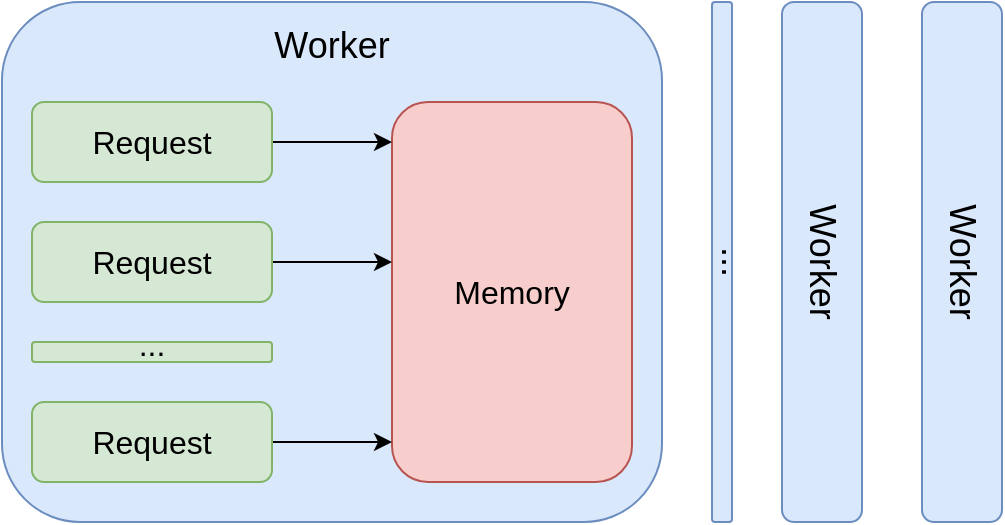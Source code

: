 <mxfile version="24.0.1" type="device">
  <diagram name="Page-1" id="TTYbvY_3UzFWWWgR0JNE">
    <mxGraphModel dx="1242" dy="786" grid="1" gridSize="10" guides="1" tooltips="1" connect="1" arrows="1" fold="1" page="1" pageScale="1" pageWidth="850" pageHeight="1100" math="0" shadow="0">
      <root>
        <mxCell id="0" />
        <mxCell id="1" parent="0" />
        <mxCell id="oqZOqBk6YMeaUdiJzNXv-1" value="&lt;font style=&quot;font-size: 18px;&quot;&gt;Worker&lt;/font&gt;" style="rounded=1;whiteSpace=wrap;fillColor=#dae8fc;strokeColor=#6c8ebf;flipV=0;flipH=1;html=1;direction=south;rotation=90;fontSize=18;" vertex="1" parent="1">
          <mxGeometry x="360" y="120" width="260" height="40" as="geometry" />
        </mxCell>
        <mxCell id="oqZOqBk6YMeaUdiJzNXv-3" value="W&lt;font style=&quot;font-size: 18px;&quot;&gt;orker&lt;/font&gt;" style="rounded=1;whiteSpace=wrap;html=1;fillColor=#dae8fc;strokeColor=#6c8ebf;align=center;verticalAlign=top;fontSize=18;spacingTop=5;" vertex="1" parent="1">
          <mxGeometry x="10" y="10" width="330" height="260" as="geometry" />
        </mxCell>
        <mxCell id="oqZOqBk6YMeaUdiJzNXv-4" value="Memory" style="rounded=1;whiteSpace=wrap;html=1;fontSize=16;fillColor=#f8cecc;strokeColor=#b85450;" vertex="1" parent="1">
          <mxGeometry x="205" y="60" width="120" height="190" as="geometry" />
        </mxCell>
        <mxCell id="oqZOqBk6YMeaUdiJzNXv-21" value="" style="edgeStyle=orthogonalEdgeStyle;rounded=0;orthogonalLoop=1;jettySize=auto;html=1;" edge="1" parent="1" source="oqZOqBk6YMeaUdiJzNXv-7" target="oqZOqBk6YMeaUdiJzNXv-4">
          <mxGeometry relative="1" as="geometry">
            <Array as="points">
              <mxPoint x="190" y="80" />
              <mxPoint x="190" y="80" />
            </Array>
          </mxGeometry>
        </mxCell>
        <mxCell id="oqZOqBk6YMeaUdiJzNXv-7" value="Request" style="rounded=1;whiteSpace=wrap;html=1;fillColor=#d5e8d4;strokeColor=#82b366;fontSize=16;" vertex="1" parent="1">
          <mxGeometry x="25" y="60" width="120" height="40" as="geometry" />
        </mxCell>
        <mxCell id="oqZOqBk6YMeaUdiJzNXv-15" value="&lt;font style=&quot;font-size: 18px;&quot;&gt;Worker&lt;/font&gt;" style="rounded=1;whiteSpace=wrap;fillColor=#dae8fc;strokeColor=#6c8ebf;flipV=0;flipH=1;html=1;direction=south;rotation=90;fontSize=18;" vertex="1" parent="1">
          <mxGeometry x="290" y="120" width="260" height="40" as="geometry" />
        </mxCell>
        <mxCell id="oqZOqBk6YMeaUdiJzNXv-20" value="" style="edgeStyle=orthogonalEdgeStyle;rounded=0;orthogonalLoop=1;jettySize=auto;html=1;" edge="1" parent="1" source="oqZOqBk6YMeaUdiJzNXv-16">
          <mxGeometry relative="1" as="geometry">
            <mxPoint x="205" y="140" as="targetPoint" />
          </mxGeometry>
        </mxCell>
        <mxCell id="oqZOqBk6YMeaUdiJzNXv-16" value="Request" style="rounded=1;whiteSpace=wrap;html=1;fillColor=#d5e8d4;strokeColor=#82b366;fontSize=16;" vertex="1" parent="1">
          <mxGeometry x="25" y="120" width="120" height="40" as="geometry" />
        </mxCell>
        <mxCell id="oqZOqBk6YMeaUdiJzNXv-19" value="" style="edgeStyle=orthogonalEdgeStyle;rounded=0;orthogonalLoop=1;jettySize=auto;html=1;" edge="1" parent="1" source="oqZOqBk6YMeaUdiJzNXv-17">
          <mxGeometry relative="1" as="geometry">
            <mxPoint x="205" y="230" as="targetPoint" />
          </mxGeometry>
        </mxCell>
        <mxCell id="oqZOqBk6YMeaUdiJzNXv-17" value="Request" style="rounded=1;whiteSpace=wrap;html=1;fillColor=#d5e8d4;strokeColor=#82b366;fontSize=16;" vertex="1" parent="1">
          <mxGeometry x="25" y="210" width="120" height="40" as="geometry" />
        </mxCell>
        <mxCell id="oqZOqBk6YMeaUdiJzNXv-18" value="..." style="rounded=1;whiteSpace=wrap;html=1;fillColor=#d5e8d4;strokeColor=#82b366;fontSize=16;spacingTop=-9;" vertex="1" parent="1">
          <mxGeometry x="25" y="180" width="120" height="10" as="geometry" />
        </mxCell>
        <mxCell id="oqZOqBk6YMeaUdiJzNXv-22" value="&lt;font style=&quot;font-size: 18px;&quot;&gt;...&lt;/font&gt;" style="rounded=1;whiteSpace=wrap;fillColor=#dae8fc;strokeColor=#6c8ebf;flipV=0;flipH=1;html=1;direction=south;rotation=90;fontSize=18;spacingTop=-12;" vertex="1" parent="1">
          <mxGeometry x="240" y="135" width="260" height="10" as="geometry" />
        </mxCell>
      </root>
    </mxGraphModel>
  </diagram>
</mxfile>
